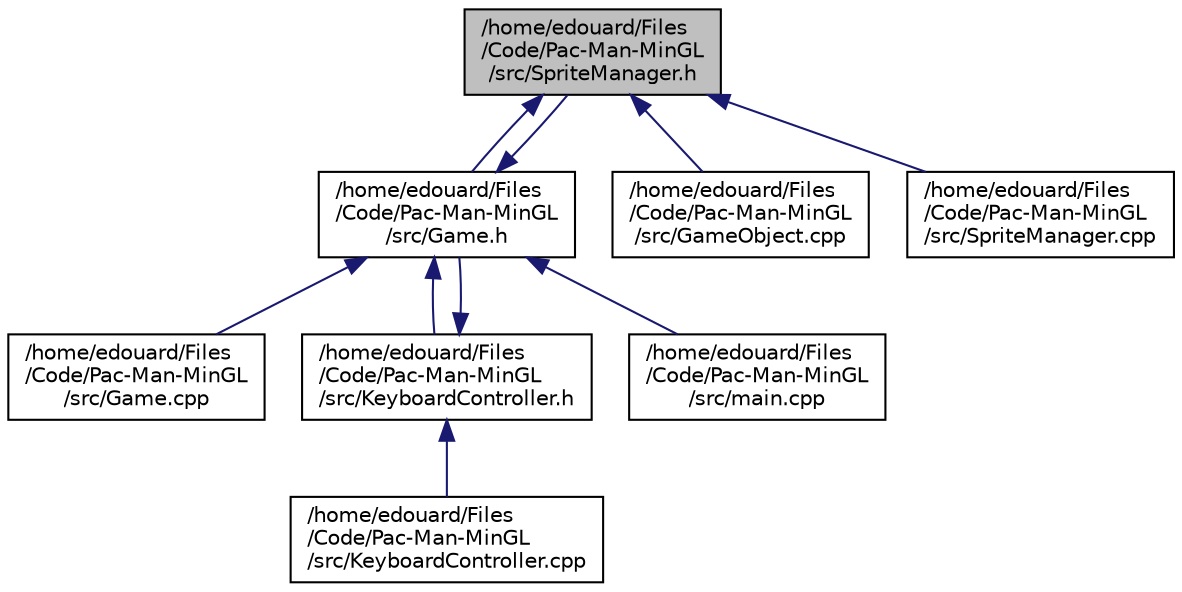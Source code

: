 digraph "/home/edouard/Files/Code/Pac-Man-MinGL/src/SpriteManager.h"
{
 // LATEX_PDF_SIZE
  edge [fontname="Helvetica",fontsize="10",labelfontname="Helvetica",labelfontsize="10"];
  node [fontname="Helvetica",fontsize="10",shape=record];
  Node1 [label="/home/edouard/Files\l/Code/Pac-Man-MinGL\l/src/SpriteManager.h",height=0.2,width=0.4,color="black", fillcolor="grey75", style="filled", fontcolor="black",tooltip="Sprite Manager Class."];
  Node1 -> Node2 [dir="back",color="midnightblue",fontsize="10",style="solid",fontname="Helvetica"];
  Node2 [label="/home/edouard/Files\l/Code/Pac-Man-MinGL\l/src/Game.h",height=0.2,width=0.4,color="black", fillcolor="white", style="filled",URL="$_game_8h.html",tooltip="Game Class."];
  Node2 -> Node3 [dir="back",color="midnightblue",fontsize="10",style="solid",fontname="Helvetica"];
  Node3 [label="/home/edouard/Files\l/Code/Pac-Man-MinGL\l/src/Game.cpp",height=0.2,width=0.4,color="black", fillcolor="white", style="filled",URL="$_game_8cpp.html",tooltip="Game Class."];
  Node2 -> Node4 [dir="back",color="midnightblue",fontsize="10",style="solid",fontname="Helvetica"];
  Node4 [label="/home/edouard/Files\l/Code/Pac-Man-MinGL\l/src/KeyboardController.h",height=0.2,width=0.4,color="black", fillcolor="white", style="filled",URL="$_keyboard_controller_8h.html",tooltip="Keyboard Controller Class."];
  Node4 -> Node2 [dir="back",color="midnightblue",fontsize="10",style="solid",fontname="Helvetica"];
  Node4 -> Node5 [dir="back",color="midnightblue",fontsize="10",style="solid",fontname="Helvetica"];
  Node5 [label="/home/edouard/Files\l/Code/Pac-Man-MinGL\l/src/KeyboardController.cpp",height=0.2,width=0.4,color="black", fillcolor="white", style="filled",URL="$_keyboard_controller_8cpp.html",tooltip="Keyboard Controller Class."];
  Node2 -> Node6 [dir="back",color="midnightblue",fontsize="10",style="solid",fontname="Helvetica"];
  Node6 [label="/home/edouard/Files\l/Code/Pac-Man-MinGL\l/src/main.cpp",height=0.2,width=0.4,color="black", fillcolor="white", style="filled",URL="$main_8cpp.html",tooltip="Pac-Man Game Loop."];
  Node2 -> Node1 [dir="back",color="midnightblue",fontsize="10",style="solid",fontname="Helvetica"];
  Node1 -> Node7 [dir="back",color="midnightblue",fontsize="10",style="solid",fontname="Helvetica"];
  Node7 [label="/home/edouard/Files\l/Code/Pac-Man-MinGL\l/src/GameObject.cpp",height=0.2,width=0.4,color="black", fillcolor="white", style="filled",URL="$_game_object_8cpp.html",tooltip="GameObject Class."];
  Node1 -> Node8 [dir="back",color="midnightblue",fontsize="10",style="solid",fontname="Helvetica"];
  Node8 [label="/home/edouard/Files\l/Code/Pac-Man-MinGL\l/src/SpriteManager.cpp",height=0.2,width=0.4,color="black", fillcolor="white", style="filled",URL="$_sprite_manager_8cpp.html",tooltip="Sprite Manager Class."];
}
